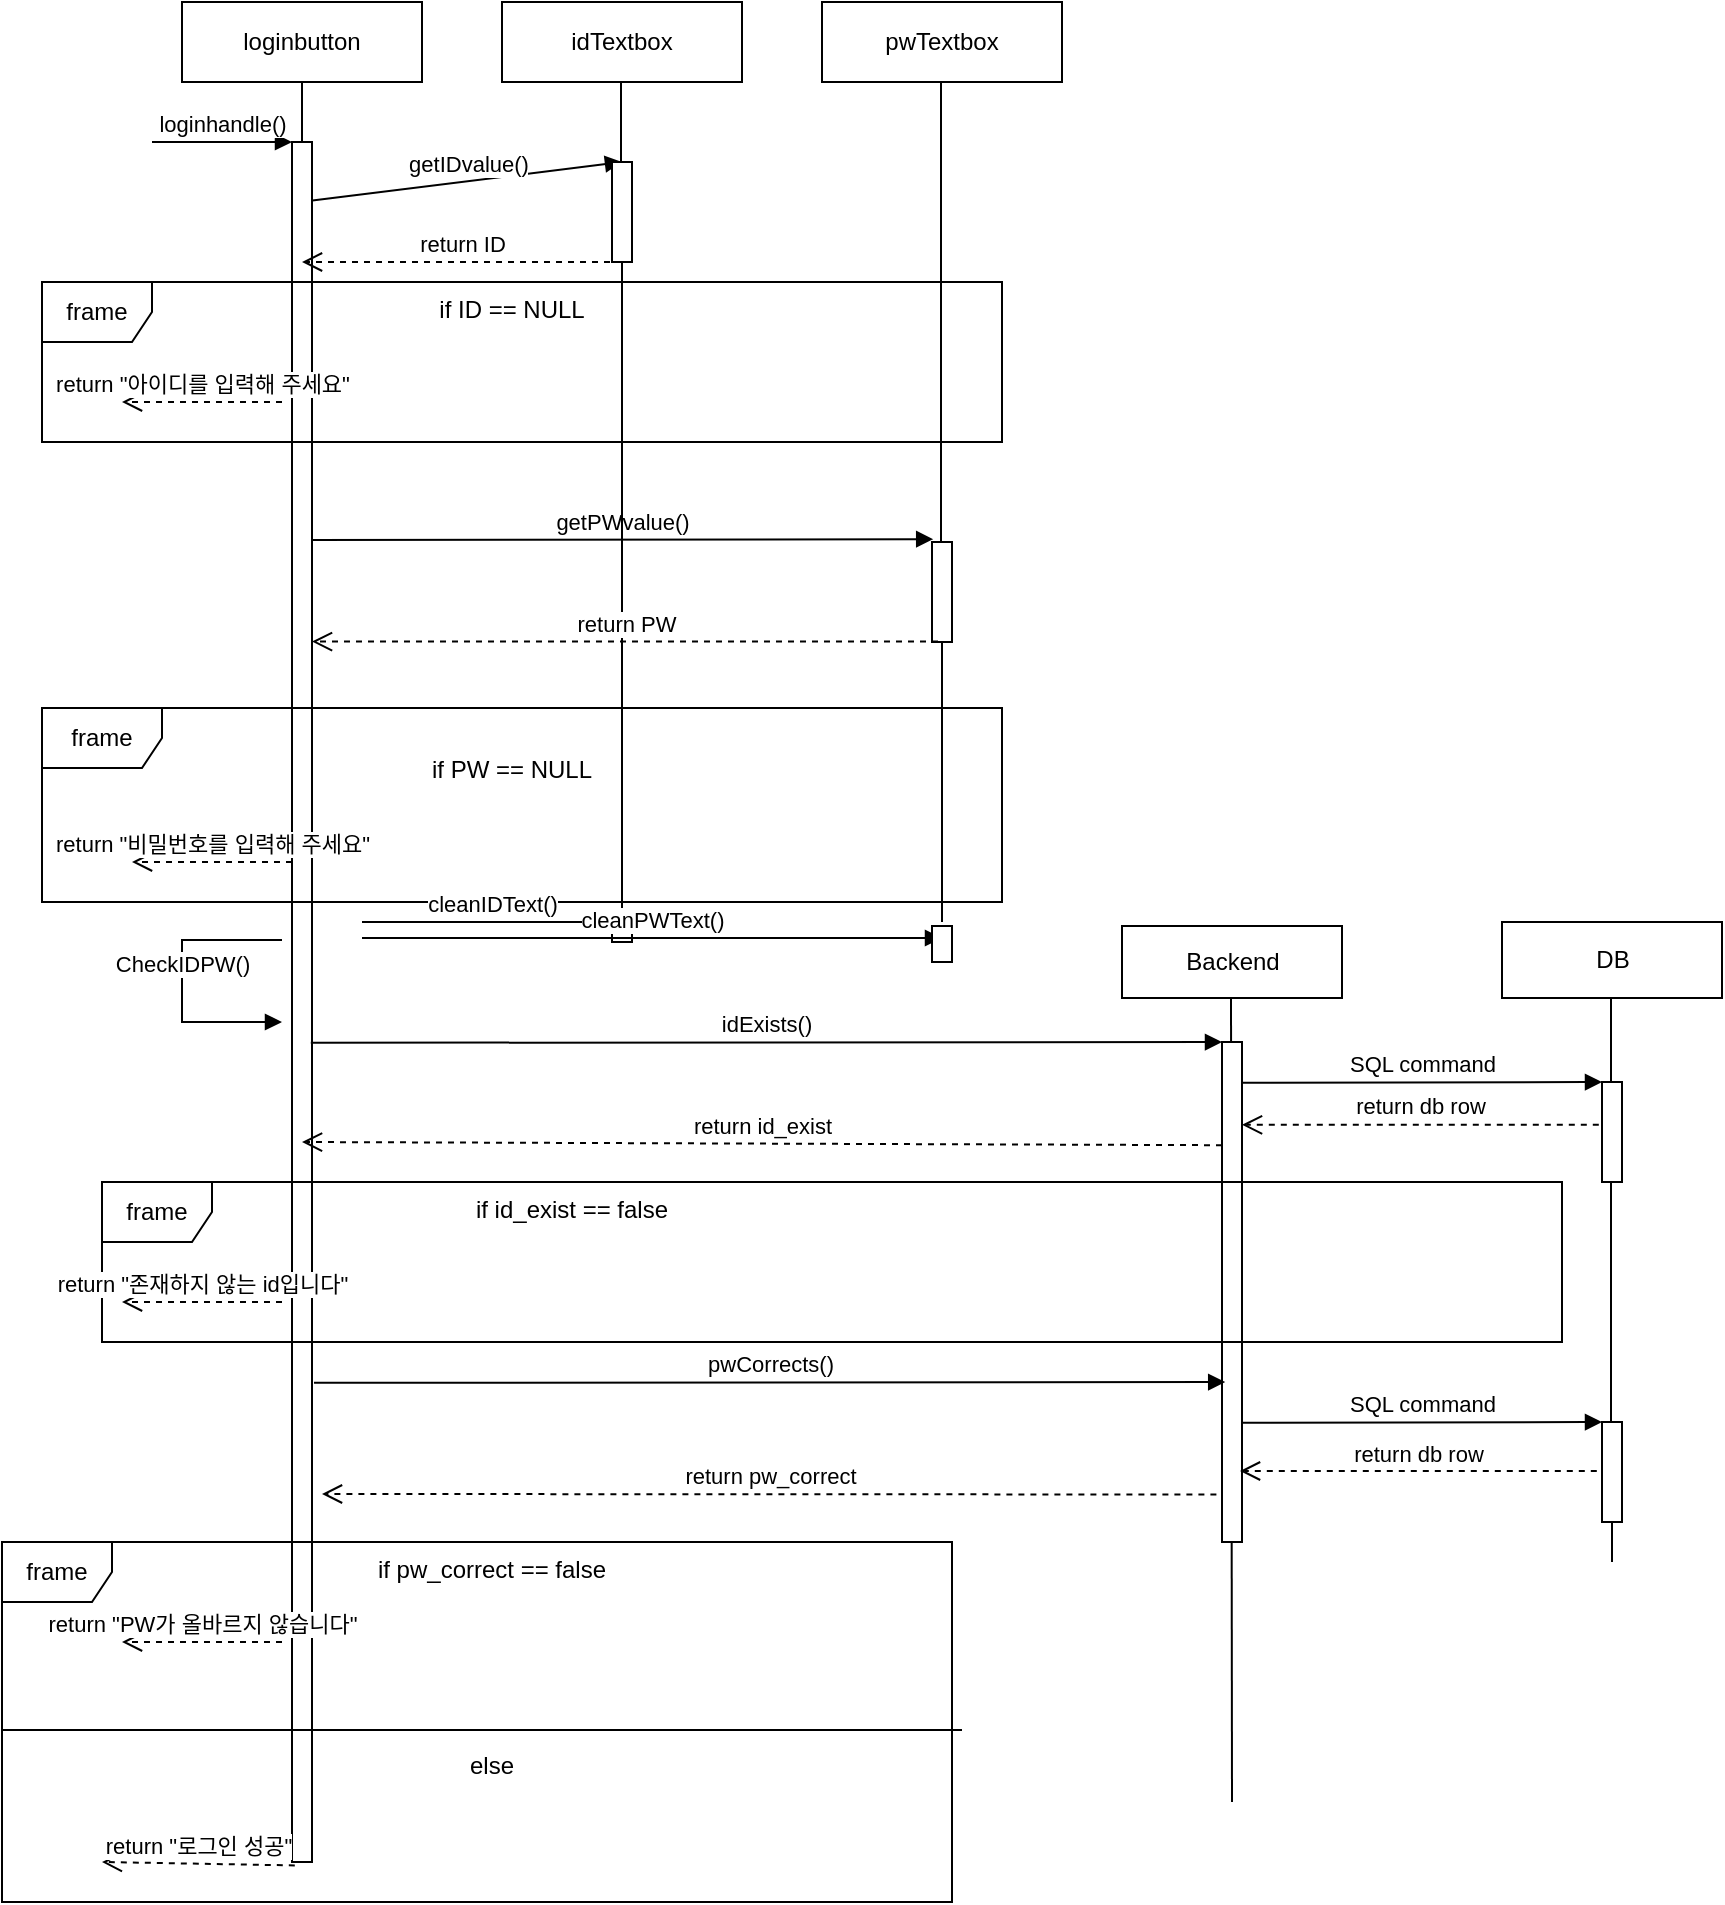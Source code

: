 <mxfile version="19.0.3" type="device"><diagram id="C5RBs43oDa-KdzZeNtuy" name="Page-1"><mxGraphModel dx="1038" dy="579" grid="1" gridSize="10" guides="1" tooltips="1" connect="1" arrows="1" fold="1" page="1" pageScale="1" pageWidth="827" pageHeight="1169" math="0" shadow="0"><root><mxCell id="WIyWlLk6GJQsqaUBKTNV-0"/><mxCell id="WIyWlLk6GJQsqaUBKTNV-1" parent="WIyWlLk6GJQsqaUBKTNV-0"/><mxCell id="LpknCY2ueDDhLRDJ-4jb-2" value="loginbutton" style="rounded=0;whiteSpace=wrap;html=1;" vertex="1" parent="WIyWlLk6GJQsqaUBKTNV-1"><mxGeometry x="120" y="60" width="120" height="40" as="geometry"/></mxCell><mxCell id="LpknCY2ueDDhLRDJ-4jb-3" value="" style="endArrow=none;html=1;rounded=0;entryX=0.5;entryY=1;entryDx=0;entryDy=0;" edge="1" parent="WIyWlLk6GJQsqaUBKTNV-1" target="LpknCY2ueDDhLRDJ-4jb-2"><mxGeometry width="50" height="50" relative="1" as="geometry"><mxPoint x="180" y="640" as="sourcePoint"/><mxPoint x="240" y="210" as="targetPoint"/></mxGeometry></mxCell><mxCell id="LpknCY2ueDDhLRDJ-4jb-6" value="" style="html=1;points=[];perimeter=orthogonalPerimeter;" vertex="1" parent="WIyWlLk6GJQsqaUBKTNV-1"><mxGeometry x="175" y="130" width="10" height="860" as="geometry"/></mxCell><mxCell id="LpknCY2ueDDhLRDJ-4jb-7" value="loginhandle()" style="html=1;verticalAlign=bottom;endArrow=block;entryX=0;entryY=0;rounded=0;" edge="1" target="LpknCY2ueDDhLRDJ-4jb-6" parent="WIyWlLk6GJQsqaUBKTNV-1"><mxGeometry relative="1" as="geometry"><mxPoint x="105" y="130" as="sourcePoint"/></mxGeometry></mxCell><mxCell id="LpknCY2ueDDhLRDJ-4jb-9" value="frame" style="shape=umlFrame;whiteSpace=wrap;html=1;width=55;height=30;" vertex="1" parent="WIyWlLk6GJQsqaUBKTNV-1"><mxGeometry x="50" y="200" width="480" height="80" as="geometry"/></mxCell><mxCell id="LpknCY2ueDDhLRDJ-4jb-10" value="idTextbox" style="rounded=0;whiteSpace=wrap;html=1;" vertex="1" parent="WIyWlLk6GJQsqaUBKTNV-1"><mxGeometry x="280" y="60" width="120" height="40" as="geometry"/></mxCell><mxCell id="LpknCY2ueDDhLRDJ-4jb-11" value="pwTextbox" style="rounded=0;whiteSpace=wrap;html=1;" vertex="1" parent="WIyWlLk6GJQsqaUBKTNV-1"><mxGeometry x="440" y="60" width="120" height="40" as="geometry"/></mxCell><mxCell id="LpknCY2ueDDhLRDJ-4jb-12" value="" style="endArrow=none;html=1;rounded=0;entryX=0.5;entryY=1;entryDx=0;entryDy=0;startArrow=none;" edge="1" parent="WIyWlLk6GJQsqaUBKTNV-1" source="LpknCY2ueDDhLRDJ-4jb-16"><mxGeometry width="50" height="50" relative="1" as="geometry"><mxPoint x="339.5" y="480" as="sourcePoint"/><mxPoint x="339.5" y="100" as="targetPoint"/></mxGeometry></mxCell><mxCell id="LpknCY2ueDDhLRDJ-4jb-13" value="" style="endArrow=none;html=1;rounded=0;entryX=0.5;entryY=1;entryDx=0;entryDy=0;startArrow=none;" edge="1" parent="WIyWlLk6GJQsqaUBKTNV-1" source="LpknCY2ueDDhLRDJ-4jb-25"><mxGeometry width="50" height="50" relative="1" as="geometry"><mxPoint x="499.5" y="480" as="sourcePoint"/><mxPoint x="499.5" y="100" as="targetPoint"/></mxGeometry></mxCell><mxCell id="LpknCY2ueDDhLRDJ-4jb-14" value="getIDvalue()" style="html=1;verticalAlign=bottom;endArrow=block;rounded=0;exitX=1.02;exitY=0.034;exitDx=0;exitDy=0;exitPerimeter=0;entryX=0.5;entryY=0;entryDx=0;entryDy=0;entryPerimeter=0;" edge="1" parent="WIyWlLk6GJQsqaUBKTNV-1" source="LpknCY2ueDDhLRDJ-4jb-6" target="LpknCY2ueDDhLRDJ-4jb-16"><mxGeometry relative="1" as="geometry"><mxPoint x="320" y="130" as="sourcePoint"/><mxPoint x="330" y="140" as="targetPoint"/></mxGeometry></mxCell><mxCell id="LpknCY2ueDDhLRDJ-4jb-15" value="getPWvalue()" style="html=1;verticalAlign=bottom;endArrow=block;rounded=0;entryX=0.06;entryY=-0.028;entryDx=0;entryDy=0;entryPerimeter=0;" edge="1" parent="WIyWlLk6GJQsqaUBKTNV-1" target="LpknCY2ueDDhLRDJ-4jb-25"><mxGeometry relative="1" as="geometry"><mxPoint x="185" y="329" as="sourcePoint"/><mxPoint x="490" y="330" as="targetPoint"/></mxGeometry></mxCell><mxCell id="LpknCY2ueDDhLRDJ-4jb-16" value="" style="html=1;points=[];perimeter=orthogonalPerimeter;" vertex="1" parent="WIyWlLk6GJQsqaUBKTNV-1"><mxGeometry x="335" y="140" width="10" height="50" as="geometry"/></mxCell><mxCell id="LpknCY2ueDDhLRDJ-4jb-17" value="" style="endArrow=none;html=1;rounded=0;entryX=0.5;entryY=1;entryDx=0;entryDy=0;" edge="1" parent="WIyWlLk6GJQsqaUBKTNV-1" target="LpknCY2ueDDhLRDJ-4jb-16"><mxGeometry width="50" height="50" relative="1" as="geometry"><mxPoint x="340" y="520" as="sourcePoint"/><mxPoint x="339.5" y="100" as="targetPoint"/></mxGeometry></mxCell><mxCell id="LpknCY2ueDDhLRDJ-4jb-18" value="return ID" style="html=1;verticalAlign=bottom;endArrow=open;dashed=1;endSize=8;rounded=0;" edge="1" parent="WIyWlLk6GJQsqaUBKTNV-1"><mxGeometry relative="1" as="geometry"><mxPoint x="340" y="190" as="sourcePoint"/><mxPoint x="180" y="190" as="targetPoint"/><mxPoint as="offset"/></mxGeometry></mxCell><mxCell id="LpknCY2ueDDhLRDJ-4jb-20" value="if ID == NULL" style="text;strokeColor=none;fillColor=none;align=center;verticalAlign=top;spacingLeft=4;spacingRight=4;overflow=hidden;rotatable=0;points=[[0,0.5],[1,0.5]];portConstraint=eastwest;" vertex="1" parent="WIyWlLk6GJQsqaUBKTNV-1"><mxGeometry x="235" y="200" width="100" height="26" as="geometry"/></mxCell><mxCell id="LpknCY2ueDDhLRDJ-4jb-23" value="return &quot;아이디를 입력해 주세요&quot;" style="html=1;verticalAlign=bottom;endArrow=open;dashed=1;endSize=8;rounded=0;" edge="1" parent="WIyWlLk6GJQsqaUBKTNV-1"><mxGeometry relative="1" as="geometry"><mxPoint x="170" y="260" as="sourcePoint"/><mxPoint x="90" y="260" as="targetPoint"/></mxGeometry></mxCell><mxCell id="LpknCY2ueDDhLRDJ-4jb-25" value="" style="html=1;points=[];perimeter=orthogonalPerimeter;" vertex="1" parent="WIyWlLk6GJQsqaUBKTNV-1"><mxGeometry x="495" y="330" width="10" height="50" as="geometry"/></mxCell><mxCell id="LpknCY2ueDDhLRDJ-4jb-26" value="" style="endArrow=none;html=1;rounded=0;entryX=0.5;entryY=1;entryDx=0;entryDy=0;" edge="1" parent="WIyWlLk6GJQsqaUBKTNV-1" target="LpknCY2ueDDhLRDJ-4jb-25"><mxGeometry width="50" height="50" relative="1" as="geometry"><mxPoint x="500" y="520" as="sourcePoint"/><mxPoint x="499.5" y="100" as="targetPoint"/></mxGeometry></mxCell><mxCell id="LpknCY2ueDDhLRDJ-4jb-29" value="return PW" style="html=1;verticalAlign=bottom;endArrow=open;dashed=1;endSize=8;rounded=0;exitX=0.3;exitY=0.996;exitDx=0;exitDy=0;exitPerimeter=0;" edge="1" parent="WIyWlLk6GJQsqaUBKTNV-1" source="LpknCY2ueDDhLRDJ-4jb-25" target="LpknCY2ueDDhLRDJ-4jb-6"><mxGeometry relative="1" as="geometry"><mxPoint x="270" y="380" as="sourcePoint"/><mxPoint x="190" y="380" as="targetPoint"/></mxGeometry></mxCell><mxCell id="LpknCY2ueDDhLRDJ-4jb-30" value="frame" style="shape=umlFrame;whiteSpace=wrap;html=1;" vertex="1" parent="WIyWlLk6GJQsqaUBKTNV-1"><mxGeometry x="50" y="413" width="480" height="97" as="geometry"/></mxCell><mxCell id="LpknCY2ueDDhLRDJ-4jb-31" value="if PW == NULL" style="text;strokeColor=none;fillColor=none;align=center;verticalAlign=top;spacingLeft=4;spacingRight=4;overflow=hidden;rotatable=0;points=[[0,0.5],[1,0.5]];portConstraint=eastwest;" vertex="1" parent="WIyWlLk6GJQsqaUBKTNV-1"><mxGeometry x="235" y="430" width="100" height="26" as="geometry"/></mxCell><mxCell id="LpknCY2ueDDhLRDJ-4jb-33" value="return &quot;비밀번호를 입력해 주세요&quot;" style="html=1;verticalAlign=bottom;endArrow=open;dashed=1;endSize=8;rounded=0;" edge="1" parent="WIyWlLk6GJQsqaUBKTNV-1"><mxGeometry relative="1" as="geometry"><mxPoint x="175" y="490" as="sourcePoint"/><mxPoint x="95" y="490" as="targetPoint"/></mxGeometry></mxCell><mxCell id="LpknCY2ueDDhLRDJ-4jb-35" value="Backend" style="html=1;" vertex="1" parent="WIyWlLk6GJQsqaUBKTNV-1"><mxGeometry x="590" y="522" width="110" height="36" as="geometry"/></mxCell><mxCell id="LpknCY2ueDDhLRDJ-4jb-36" value="DB" style="html=1;" vertex="1" parent="WIyWlLk6GJQsqaUBKTNV-1"><mxGeometry x="780" y="520" width="110" height="38" as="geometry"/></mxCell><mxCell id="LpknCY2ueDDhLRDJ-4jb-37" value="idExists()" style="html=1;verticalAlign=bottom;endArrow=block;rounded=0;" edge="1" parent="WIyWlLk6GJQsqaUBKTNV-1"><mxGeometry relative="1" as="geometry"><mxPoint x="184.4" y="580.4" as="sourcePoint"/><mxPoint x="640" y="580" as="targetPoint"/></mxGeometry></mxCell><mxCell id="LpknCY2ueDDhLRDJ-4jb-38" value="" style="endArrow=none;html=1;rounded=0;entryX=0.5;entryY=1;entryDx=0;entryDy=0;startArrow=none;" edge="1" parent="WIyWlLk6GJQsqaUBKTNV-1"><mxGeometry width="50" height="50" relative="1" as="geometry"><mxPoint x="645" y="960" as="sourcePoint"/><mxPoint x="644.5" y="558" as="targetPoint"/></mxGeometry></mxCell><mxCell id="LpknCY2ueDDhLRDJ-4jb-39" value="" style="html=1;points=[];perimeter=orthogonalPerimeter;" vertex="1" parent="WIyWlLk6GJQsqaUBKTNV-1"><mxGeometry x="640" y="580" width="10" height="250" as="geometry"/></mxCell><mxCell id="LpknCY2ueDDhLRDJ-4jb-42" value="CheckIDPW()" style="html=1;verticalAlign=bottom;endArrow=block;rounded=0;" edge="1" parent="WIyWlLk6GJQsqaUBKTNV-1"><mxGeometry width="80" relative="1" as="geometry"><mxPoint x="170" y="529" as="sourcePoint"/><mxPoint x="170" y="570" as="targetPoint"/><Array as="points"><mxPoint x="120" y="529"/><mxPoint x="120" y="570"/></Array></mxGeometry></mxCell><mxCell id="LpknCY2ueDDhLRDJ-4jb-44" value="cleanIDText()" style="html=1;verticalAlign=bottom;endArrow=block;rounded=0;" edge="1" parent="WIyWlLk6GJQsqaUBKTNV-1"><mxGeometry width="80" relative="1" as="geometry"><mxPoint x="210" y="520" as="sourcePoint"/><mxPoint x="340" y="520" as="targetPoint"/></mxGeometry></mxCell><mxCell id="LpknCY2ueDDhLRDJ-4jb-46" value="" style="html=1;points=[];perimeter=orthogonalPerimeter;" vertex="1" parent="WIyWlLk6GJQsqaUBKTNV-1"><mxGeometry x="335" y="520" width="10" height="10" as="geometry"/></mxCell><mxCell id="LpknCY2ueDDhLRDJ-4jb-47" value="cleanPWText()" style="html=1;verticalAlign=bottom;endArrow=block;rounded=0;" edge="1" parent="WIyWlLk6GJQsqaUBKTNV-1"><mxGeometry width="80" relative="1" as="geometry"><mxPoint x="210" y="528" as="sourcePoint"/><mxPoint x="500" y="528" as="targetPoint"/></mxGeometry></mxCell><mxCell id="LpknCY2ueDDhLRDJ-4jb-48" value="" style="html=1;points=[];perimeter=orthogonalPerimeter;" vertex="1" parent="WIyWlLk6GJQsqaUBKTNV-1"><mxGeometry x="495" y="522" width="10" height="18" as="geometry"/></mxCell><mxCell id="LpknCY2ueDDhLRDJ-4jb-49" value="SQL command" style="html=1;verticalAlign=bottom;endArrow=block;rounded=0;" edge="1" parent="WIyWlLk6GJQsqaUBKTNV-1"><mxGeometry relative="1" as="geometry"><mxPoint x="650.0" y="600.4" as="sourcePoint"/><mxPoint x="830" y="600" as="targetPoint"/></mxGeometry></mxCell><mxCell id="LpknCY2ueDDhLRDJ-4jb-50" value="" style="endArrow=none;html=1;rounded=0;entryX=0.5;entryY=1;entryDx=0;entryDy=0;startArrow=none;" edge="1" parent="WIyWlLk6GJQsqaUBKTNV-1" source="LpknCY2ueDDhLRDJ-4jb-67"><mxGeometry width="50" height="50" relative="1" as="geometry"><mxPoint x="835" y="840" as="sourcePoint"/><mxPoint x="834.5" y="558" as="targetPoint"/></mxGeometry></mxCell><mxCell id="LpknCY2ueDDhLRDJ-4jb-51" value="" style="html=1;points=[];perimeter=orthogonalPerimeter;" vertex="1" parent="WIyWlLk6GJQsqaUBKTNV-1"><mxGeometry x="830" y="600" width="10" height="50" as="geometry"/></mxCell><mxCell id="LpknCY2ueDDhLRDJ-4jb-52" value="" style="endArrow=none;html=1;rounded=0;entryX=0.5;entryY=1;entryDx=0;entryDy=0;startArrow=none;" edge="1" parent="WIyWlLk6GJQsqaUBKTNV-1" target="LpknCY2ueDDhLRDJ-4jb-51"><mxGeometry width="50" height="50" relative="1" as="geometry"><mxPoint x="835" y="650" as="sourcePoint"/><mxPoint x="834.5" y="558" as="targetPoint"/></mxGeometry></mxCell><mxCell id="LpknCY2ueDDhLRDJ-4jb-53" value="return db row" style="html=1;verticalAlign=bottom;endArrow=open;dashed=1;endSize=8;rounded=0;exitX=-0.16;exitY=0.428;exitDx=0;exitDy=0;exitPerimeter=0;" edge="1" parent="WIyWlLk6GJQsqaUBKTNV-1" source="LpknCY2ueDDhLRDJ-4jb-51" target="LpknCY2ueDDhLRDJ-4jb-39"><mxGeometry relative="1" as="geometry"><mxPoint x="740" y="620" as="sourcePoint"/><mxPoint x="660" y="620" as="targetPoint"/></mxGeometry></mxCell><mxCell id="LpknCY2ueDDhLRDJ-4jb-54" value="return id_exist" style="html=1;verticalAlign=bottom;endArrow=open;dashed=1;endSize=8;rounded=0;exitX=-0.16;exitY=0.428;exitDx=0;exitDy=0;exitPerimeter=0;" edge="1" parent="WIyWlLk6GJQsqaUBKTNV-1"><mxGeometry relative="1" as="geometry"><mxPoint x="640.0" y="631.6" as="sourcePoint"/><mxPoint x="180" y="630" as="targetPoint"/></mxGeometry></mxCell><mxCell id="LpknCY2ueDDhLRDJ-4jb-55" value="frame" style="shape=umlFrame;whiteSpace=wrap;html=1;width=55;height=30;" vertex="1" parent="WIyWlLk6GJQsqaUBKTNV-1"><mxGeometry x="80" y="650" width="730" height="80" as="geometry"/></mxCell><mxCell id="LpknCY2ueDDhLRDJ-4jb-56" value="if id_exist == false" style="text;strokeColor=none;fillColor=none;align=center;verticalAlign=top;spacingLeft=4;spacingRight=4;overflow=hidden;rotatable=0;points=[[0,0.5],[1,0.5]];portConstraint=eastwest;" vertex="1" parent="WIyWlLk6GJQsqaUBKTNV-1"><mxGeometry x="260" y="650" width="110" height="26" as="geometry"/></mxCell><mxCell id="LpknCY2ueDDhLRDJ-4jb-57" value="return &quot;존재하지 않는 id입니다&quot;" style="html=1;verticalAlign=bottom;endArrow=open;dashed=1;endSize=8;rounded=0;" edge="1" parent="WIyWlLk6GJQsqaUBKTNV-1"><mxGeometry relative="1" as="geometry"><mxPoint x="170" y="710" as="sourcePoint"/><mxPoint x="90" y="710" as="targetPoint"/></mxGeometry></mxCell><mxCell id="LpknCY2ueDDhLRDJ-4jb-59" value="pwCorrects()" style="html=1;verticalAlign=bottom;endArrow=block;rounded=0;" edge="1" parent="WIyWlLk6GJQsqaUBKTNV-1"><mxGeometry relative="1" as="geometry"><mxPoint x="186.0" y="750.4" as="sourcePoint"/><mxPoint x="641.6" y="750" as="targetPoint"/></mxGeometry></mxCell><mxCell id="LpknCY2ueDDhLRDJ-4jb-60" value="return pw_correct" style="html=1;verticalAlign=bottom;endArrow=open;dashed=1;endSize=8;rounded=0;exitX=-0.28;exitY=0.905;exitDx=0;exitDy=0;exitPerimeter=0;" edge="1" parent="WIyWlLk6GJQsqaUBKTNV-1" source="LpknCY2ueDDhLRDJ-4jb-39"><mxGeometry relative="1" as="geometry"><mxPoint x="640" y="781.6" as="sourcePoint"/><mxPoint x="190" y="806" as="targetPoint"/></mxGeometry></mxCell><mxCell id="LpknCY2ueDDhLRDJ-4jb-61" value="frame" style="shape=umlFrame;whiteSpace=wrap;html=1;width=55;height=30;" vertex="1" parent="WIyWlLk6GJQsqaUBKTNV-1"><mxGeometry x="30" y="830" width="475" height="180" as="geometry"/></mxCell><mxCell id="LpknCY2ueDDhLRDJ-4jb-62" value="if pw_correct == false" style="text;strokeColor=none;fillColor=none;align=center;verticalAlign=top;spacingLeft=4;spacingRight=4;overflow=hidden;rotatable=0;points=[[0,0.5],[1,0.5]];portConstraint=eastwest;" vertex="1" parent="WIyWlLk6GJQsqaUBKTNV-1"><mxGeometry x="210" y="830" width="130" height="26" as="geometry"/></mxCell><mxCell id="LpknCY2ueDDhLRDJ-4jb-63" value="return &quot;PW가 올바르지 않습니다&quot;" style="html=1;verticalAlign=bottom;endArrow=open;dashed=1;endSize=8;rounded=0;" edge="1" parent="WIyWlLk6GJQsqaUBKTNV-1"><mxGeometry relative="1" as="geometry"><mxPoint x="170" y="880" as="sourcePoint"/><mxPoint x="90" y="880" as="targetPoint"/></mxGeometry></mxCell><mxCell id="LpknCY2ueDDhLRDJ-4jb-66" value="SQL command" style="html=1;verticalAlign=bottom;endArrow=block;rounded=0;" edge="1" parent="WIyWlLk6GJQsqaUBKTNV-1"><mxGeometry relative="1" as="geometry"><mxPoint x="650" y="770.4" as="sourcePoint"/><mxPoint x="830" y="770" as="targetPoint"/></mxGeometry></mxCell><mxCell id="LpknCY2ueDDhLRDJ-4jb-67" value="" style="html=1;points=[];perimeter=orthogonalPerimeter;" vertex="1" parent="WIyWlLk6GJQsqaUBKTNV-1"><mxGeometry x="830" y="770" width="10" height="50" as="geometry"/></mxCell><mxCell id="LpknCY2ueDDhLRDJ-4jb-68" value="" style="endArrow=none;html=1;rounded=0;entryX=0.5;entryY=1;entryDx=0;entryDy=0;startArrow=none;" edge="1" parent="WIyWlLk6GJQsqaUBKTNV-1" target="LpknCY2ueDDhLRDJ-4jb-67"><mxGeometry width="50" height="50" relative="1" as="geometry"><mxPoint x="835" y="840" as="sourcePoint"/><mxPoint x="834.5" y="558" as="targetPoint"/></mxGeometry></mxCell><mxCell id="LpknCY2ueDDhLRDJ-4jb-69" value="return db row" style="html=1;verticalAlign=bottom;endArrow=open;dashed=1;endSize=8;rounded=0;exitX=-0.16;exitY=0.428;exitDx=0;exitDy=0;exitPerimeter=0;" edge="1" parent="WIyWlLk6GJQsqaUBKTNV-1"><mxGeometry relative="1" as="geometry"><mxPoint x="827.4" y="794.5" as="sourcePoint"/><mxPoint x="649" y="794.5" as="targetPoint"/></mxGeometry></mxCell><mxCell id="LpknCY2ueDDhLRDJ-4jb-70" value="" style="line;strokeWidth=1;fillColor=none;align=left;verticalAlign=middle;spacingTop=-1;spacingLeft=3;spacingRight=3;rotatable=0;labelPosition=right;points=[];portConstraint=eastwest;" vertex="1" parent="WIyWlLk6GJQsqaUBKTNV-1"><mxGeometry x="30" y="920" width="480" height="8" as="geometry"/></mxCell><mxCell id="LpknCY2ueDDhLRDJ-4jb-71" value="else" style="text;strokeColor=none;fillColor=none;align=center;verticalAlign=top;spacingLeft=4;spacingRight=4;overflow=hidden;rotatable=0;points=[[0,0.5],[1,0.5]];portConstraint=eastwest;" vertex="1" parent="WIyWlLk6GJQsqaUBKTNV-1"><mxGeometry x="210" y="928" width="130" height="26" as="geometry"/></mxCell><mxCell id="LpknCY2ueDDhLRDJ-4jb-72" value="return &quot;로그인 성공&quot;" style="html=1;verticalAlign=bottom;endArrow=open;dashed=1;endSize=8;rounded=0;exitX=0.14;exitY=1.002;exitDx=0;exitDy=0;exitPerimeter=0;" edge="1" parent="WIyWlLk6GJQsqaUBKTNV-1" source="LpknCY2ueDDhLRDJ-4jb-6"><mxGeometry relative="1" as="geometry"><mxPoint x="160" y="990" as="sourcePoint"/><mxPoint x="80" y="990" as="targetPoint"/></mxGeometry></mxCell></root></mxGraphModel></diagram></mxfile>
